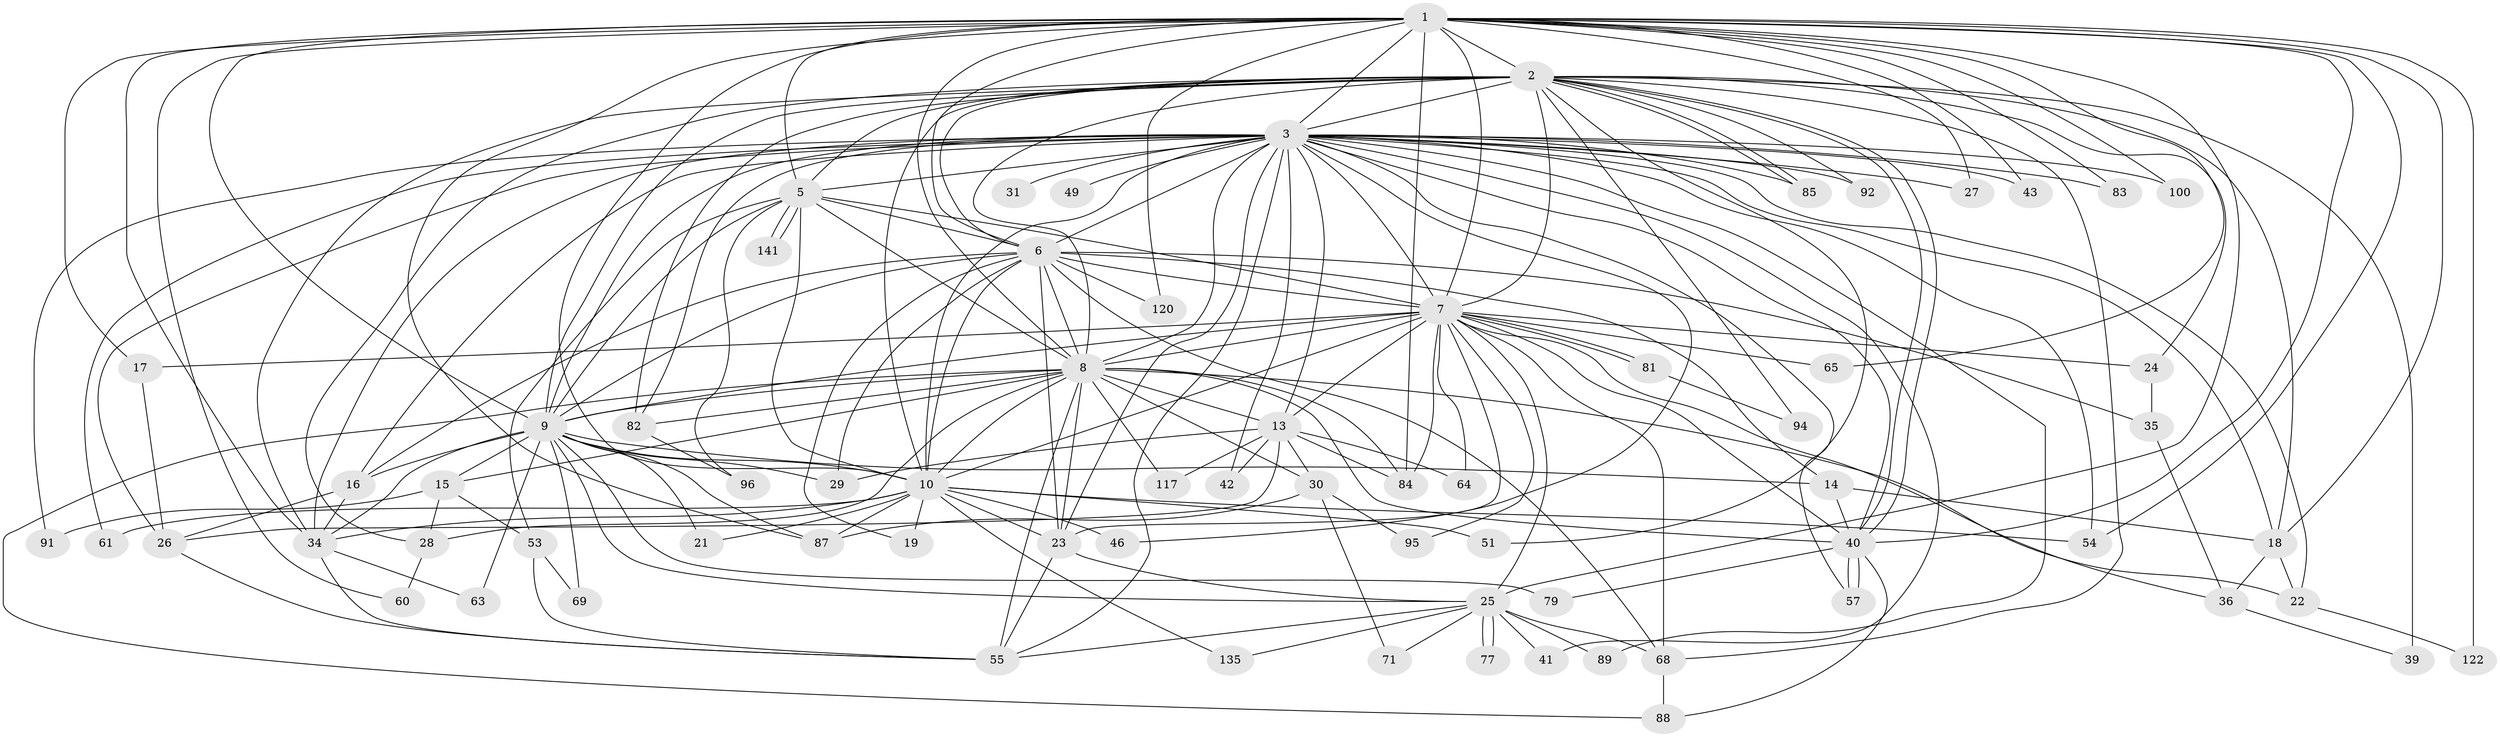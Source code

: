 // original degree distribution, {28: 0.007042253521126761, 32: 0.007042253521126761, 24: 0.014084507042253521, 35: 0.007042253521126761, 14: 0.007042253521126761, 21: 0.007042253521126761, 19: 0.014084507042253521, 22: 0.007042253521126761, 4: 0.09859154929577464, 3: 0.16901408450704225, 10: 0.014084507042253521, 5: 0.04929577464788732, 6: 0.007042253521126761, 2: 0.5633802816901409, 7: 0.014084507042253521, 9: 0.007042253521126761, 8: 0.007042253521126761}
// Generated by graph-tools (version 1.1) at 2025/14/03/09/25 04:14:11]
// undirected, 71 vertices, 198 edges
graph export_dot {
graph [start="1"]
  node [color=gray90,style=filled];
  1;
  2 [super="+101+86+121+115+139+78+52+67+38"];
  3 [super="+4+99"];
  5;
  6 [super="+74"];
  7 [super="+11"];
  8 [super="+70+12"];
  9;
  10;
  13;
  14;
  15;
  16 [super="+33"];
  17;
  18 [super="+130+48"];
  19;
  21;
  22;
  23 [super="+129+44+58"];
  24;
  25 [super="+37"];
  26 [super="+98+62"];
  27;
  28;
  29 [super="+118"];
  30;
  31;
  34 [super="+133+47"];
  35;
  36;
  39;
  40 [super="+109+137+59"];
  41;
  42;
  43;
  46;
  49;
  51;
  53;
  54 [super="+107"];
  55 [super="+127+114+108"];
  57;
  60;
  61;
  63;
  64;
  65;
  68 [super="+75"];
  69;
  71;
  77;
  79;
  81;
  82 [super="+113"];
  83;
  84 [super="+103"];
  85;
  87 [super="+102+105"];
  88 [super="+111"];
  89;
  91;
  92;
  94 [super="+97"];
  95;
  96;
  100;
  117;
  120;
  122;
  135;
  141;
  1 -- 2 [weight=2];
  1 -- 3 [weight=4];
  1 -- 5;
  1 -- 6;
  1 -- 7;
  1 -- 8;
  1 -- 9;
  1 -- 10;
  1 -- 17;
  1 -- 18;
  1 -- 27;
  1 -- 43;
  1 -- 54;
  1 -- 60;
  1 -- 65;
  1 -- 83;
  1 -- 100;
  1 -- 120;
  1 -- 122;
  1 -- 87;
  1 -- 34;
  1 -- 40;
  1 -- 84;
  1 -- 25;
  2 -- 3 [weight=4];
  2 -- 5 [weight=2];
  2 -- 6 [weight=2];
  2 -- 7;
  2 -- 8 [weight=2];
  2 -- 9;
  2 -- 10;
  2 -- 18;
  2 -- 24;
  2 -- 40;
  2 -- 40;
  2 -- 51;
  2 -- 85;
  2 -- 85;
  2 -- 92;
  2 -- 94 [weight=2];
  2 -- 68;
  2 -- 82;
  2 -- 34 [weight=3];
  2 -- 39 [weight=2];
  2 -- 28;
  3 -- 5 [weight=2];
  3 -- 6 [weight=5];
  3 -- 7 [weight=4];
  3 -- 8 [weight=4];
  3 -- 9 [weight=3];
  3 -- 10 [weight=2];
  3 -- 16;
  3 -- 22;
  3 -- 27 [weight=2];
  3 -- 31 [weight=3];
  3 -- 43;
  3 -- 61;
  3 -- 83;
  3 -- 89;
  3 -- 100;
  3 -- 55;
  3 -- 13;
  3 -- 18;
  3 -- 82;
  3 -- 85;
  3 -- 23;
  3 -- 26;
  3 -- 91;
  3 -- 92;
  3 -- 34 [weight=2];
  3 -- 40;
  3 -- 41;
  3 -- 42;
  3 -- 46;
  3 -- 49;
  3 -- 54;
  3 -- 57;
  5 -- 6;
  5 -- 7;
  5 -- 8;
  5 -- 9;
  5 -- 10;
  5 -- 53;
  5 -- 96;
  5 -- 141;
  5 -- 141;
  6 -- 7;
  6 -- 8;
  6 -- 9;
  6 -- 10;
  6 -- 14;
  6 -- 16;
  6 -- 19;
  6 -- 29;
  6 -- 35;
  6 -- 68;
  6 -- 120;
  6 -- 23;
  7 -- 8;
  7 -- 9;
  7 -- 10;
  7 -- 13;
  7 -- 17;
  7 -- 25 [weight=2];
  7 -- 36;
  7 -- 64;
  7 -- 65;
  7 -- 68;
  7 -- 81;
  7 -- 81;
  7 -- 84;
  7 -- 24;
  7 -- 95;
  7 -- 40;
  7 -- 23;
  8 -- 9;
  8 -- 10;
  8 -- 15;
  8 -- 28;
  8 -- 30;
  8 -- 88;
  8 -- 117;
  8 -- 40;
  8 -- 84;
  8 -- 55;
  8 -- 82;
  8 -- 22;
  8 -- 23 [weight=2];
  8 -- 13;
  9 -- 10;
  9 -- 14;
  9 -- 15;
  9 -- 21;
  9 -- 29;
  9 -- 63;
  9 -- 69;
  9 -- 79;
  9 -- 87;
  9 -- 16;
  9 -- 34 [weight=2];
  9 -- 25;
  10 -- 19;
  10 -- 21;
  10 -- 23;
  10 -- 34;
  10 -- 46;
  10 -- 51;
  10 -- 54;
  10 -- 61;
  10 -- 87;
  10 -- 135;
  13 -- 30;
  13 -- 42;
  13 -- 64;
  13 -- 117;
  13 -- 29;
  13 -- 84;
  13 -- 26;
  14 -- 40;
  14 -- 18;
  15 -- 28;
  15 -- 53;
  15 -- 91;
  16 -- 34;
  16 -- 26;
  17 -- 26;
  18 -- 22;
  18 -- 36;
  22 -- 122;
  23 -- 25;
  23 -- 55;
  24 -- 35;
  25 -- 41;
  25 -- 55;
  25 -- 71;
  25 -- 77;
  25 -- 77;
  25 -- 89;
  25 -- 135;
  25 -- 68;
  26 -- 55;
  28 -- 60;
  30 -- 71;
  30 -- 95;
  30 -- 87;
  34 -- 55;
  34 -- 63;
  35 -- 36;
  36 -- 39;
  40 -- 57;
  40 -- 57;
  40 -- 79;
  40 -- 88;
  53 -- 55;
  53 -- 69;
  68 -- 88;
  81 -- 94;
  82 -- 96;
}
